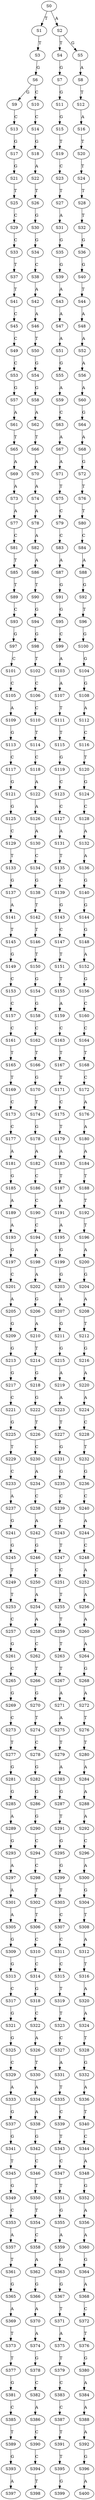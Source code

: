 strict digraph  {
	S0 -> S1 [ label = T ];
	S0 -> S2 [ label = A ];
	S1 -> S3 [ label = T ];
	S2 -> S4 [ label = T ];
	S2 -> S5 [ label = G ];
	S3 -> S6 [ label = G ];
	S4 -> S7 [ label = G ];
	S5 -> S8 [ label = A ];
	S6 -> S9 [ label = G ];
	S6 -> S10 [ label = C ];
	S7 -> S11 [ label = G ];
	S8 -> S12 [ label = T ];
	S9 -> S13 [ label = C ];
	S10 -> S14 [ label = C ];
	S11 -> S15 [ label = G ];
	S12 -> S16 [ label = A ];
	S13 -> S17 [ label = G ];
	S14 -> S18 [ label = G ];
	S15 -> S19 [ label = T ];
	S16 -> S20 [ label = T ];
	S17 -> S21 [ label = G ];
	S18 -> S22 [ label = A ];
	S19 -> S23 [ label = C ];
	S20 -> S24 [ label = T ];
	S21 -> S25 [ label = T ];
	S22 -> S26 [ label = T ];
	S23 -> S27 [ label = T ];
	S24 -> S28 [ label = T ];
	S25 -> S29 [ label = C ];
	S26 -> S30 [ label = G ];
	S27 -> S31 [ label = A ];
	S28 -> S32 [ label = T ];
	S29 -> S33 [ label = C ];
	S30 -> S34 [ label = G ];
	S31 -> S35 [ label = G ];
	S32 -> S36 [ label = G ];
	S33 -> S37 [ label = T ];
	S34 -> S38 [ label = C ];
	S35 -> S39 [ label = G ];
	S36 -> S40 [ label = G ];
	S37 -> S41 [ label = T ];
	S38 -> S42 [ label = A ];
	S39 -> S43 [ label = A ];
	S40 -> S44 [ label = T ];
	S41 -> S45 [ label = C ];
	S42 -> S46 [ label = A ];
	S43 -> S47 [ label = A ];
	S44 -> S48 [ label = A ];
	S45 -> S49 [ label = C ];
	S46 -> S50 [ label = T ];
	S47 -> S51 [ label = A ];
	S48 -> S52 [ label = A ];
	S49 -> S53 [ label = C ];
	S50 -> S54 [ label = G ];
	S51 -> S55 [ label = G ];
	S52 -> S56 [ label = A ];
	S53 -> S57 [ label = G ];
	S54 -> S58 [ label = G ];
	S55 -> S59 [ label = A ];
	S56 -> S60 [ label = A ];
	S57 -> S61 [ label = A ];
	S58 -> S62 [ label = A ];
	S59 -> S63 [ label = C ];
	S60 -> S64 [ label = G ];
	S61 -> S65 [ label = T ];
	S62 -> S66 [ label = T ];
	S63 -> S67 [ label = A ];
	S64 -> S68 [ label = A ];
	S65 -> S69 [ label = A ];
	S66 -> S70 [ label = A ];
	S67 -> S71 [ label = A ];
	S68 -> S72 [ label = G ];
	S69 -> S73 [ label = A ];
	S70 -> S74 [ label = A ];
	S71 -> S75 [ label = T ];
	S72 -> S76 [ label = T ];
	S73 -> S77 [ label = A ];
	S74 -> S78 [ label = A ];
	S75 -> S79 [ label = C ];
	S76 -> S80 [ label = T ];
	S77 -> S81 [ label = C ];
	S78 -> S82 [ label = A ];
	S79 -> S83 [ label = C ];
	S80 -> S84 [ label = C ];
	S81 -> S85 [ label = T ];
	S82 -> S86 [ label = A ];
	S83 -> S87 [ label = A ];
	S84 -> S88 [ label = A ];
	S85 -> S89 [ label = T ];
	S86 -> S90 [ label = T ];
	S87 -> S91 [ label = G ];
	S88 -> S92 [ label = G ];
	S89 -> S93 [ label = C ];
	S90 -> S94 [ label = G ];
	S91 -> S95 [ label = G ];
	S92 -> S96 [ label = T ];
	S93 -> S97 [ label = G ];
	S94 -> S98 [ label = G ];
	S95 -> S99 [ label = C ];
	S96 -> S100 [ label = G ];
	S97 -> S101 [ label = C ];
	S98 -> S102 [ label = T ];
	S99 -> S103 [ label = A ];
	S100 -> S104 [ label = G ];
	S101 -> S105 [ label = C ];
	S102 -> S106 [ label = C ];
	S103 -> S107 [ label = A ];
	S104 -> S108 [ label = G ];
	S105 -> S109 [ label = A ];
	S106 -> S110 [ label = C ];
	S107 -> S111 [ label = T ];
	S108 -> S112 [ label = A ];
	S109 -> S113 [ label = G ];
	S110 -> S114 [ label = T ];
	S111 -> S115 [ label = T ];
	S112 -> S116 [ label = C ];
	S113 -> S117 [ label = C ];
	S114 -> S118 [ label = C ];
	S115 -> S119 [ label = G ];
	S116 -> S120 [ label = T ];
	S117 -> S121 [ label = G ];
	S118 -> S122 [ label = A ];
	S119 -> S123 [ label = C ];
	S120 -> S124 [ label = G ];
	S121 -> S125 [ label = G ];
	S122 -> S126 [ label = A ];
	S123 -> S127 [ label = C ];
	S124 -> S128 [ label = C ];
	S125 -> S129 [ label = C ];
	S126 -> S130 [ label = A ];
	S127 -> S131 [ label = A ];
	S128 -> S132 [ label = A ];
	S129 -> S133 [ label = T ];
	S130 -> S134 [ label = C ];
	S131 -> S135 [ label = T ];
	S132 -> S136 [ label = A ];
	S133 -> S137 [ label = G ];
	S134 -> S138 [ label = G ];
	S135 -> S139 [ label = C ];
	S136 -> S140 [ label = G ];
	S137 -> S141 [ label = A ];
	S138 -> S142 [ label = T ];
	S139 -> S143 [ label = G ];
	S140 -> S144 [ label = G ];
	S141 -> S145 [ label = T ];
	S142 -> S146 [ label = T ];
	S143 -> S147 [ label = C ];
	S144 -> S148 [ label = G ];
	S145 -> S149 [ label = G ];
	S146 -> S150 [ label = T ];
	S147 -> S151 [ label = T ];
	S148 -> S152 [ label = A ];
	S149 -> S153 [ label = C ];
	S150 -> S154 [ label = G ];
	S151 -> S155 [ label = T ];
	S152 -> S156 [ label = G ];
	S153 -> S157 [ label = C ];
	S154 -> S158 [ label = G ];
	S155 -> S159 [ label = A ];
	S156 -> S160 [ label = C ];
	S157 -> S161 [ label = C ];
	S158 -> S162 [ label = C ];
	S159 -> S163 [ label = C ];
	S160 -> S164 [ label = C ];
	S161 -> S165 [ label = T ];
	S162 -> S166 [ label = T ];
	S163 -> S167 [ label = T ];
	S164 -> S168 [ label = T ];
	S165 -> S169 [ label = T ];
	S166 -> S170 [ label = G ];
	S167 -> S171 [ label = T ];
	S168 -> S172 [ label = C ];
	S169 -> S173 [ label = C ];
	S170 -> S174 [ label = T ];
	S171 -> S175 [ label = C ];
	S172 -> S176 [ label = A ];
	S173 -> S177 [ label = C ];
	S174 -> S178 [ label = G ];
	S175 -> S179 [ label = T ];
	S176 -> S180 [ label = A ];
	S177 -> S181 [ label = A ];
	S178 -> S182 [ label = A ];
	S179 -> S183 [ label = A ];
	S180 -> S184 [ label = A ];
	S181 -> S185 [ label = G ];
	S182 -> S186 [ label = C ];
	S183 -> S187 [ label = T ];
	S184 -> S188 [ label = T ];
	S185 -> S189 [ label = A ];
	S186 -> S190 [ label = C ];
	S187 -> S191 [ label = A ];
	S188 -> S192 [ label = T ];
	S189 -> S193 [ label = A ];
	S190 -> S194 [ label = C ];
	S191 -> S195 [ label = A ];
	S192 -> S196 [ label = T ];
	S193 -> S197 [ label = G ];
	S194 -> S198 [ label = A ];
	S195 -> S199 [ label = G ];
	S196 -> S200 [ label = A ];
	S197 -> S201 [ label = C ];
	S198 -> S202 [ label = A ];
	S199 -> S203 [ label = G ];
	S200 -> S204 [ label = G ];
	S201 -> S205 [ label = A ];
	S202 -> S206 [ label = G ];
	S203 -> S207 [ label = A ];
	S204 -> S208 [ label = A ];
	S205 -> S209 [ label = G ];
	S206 -> S210 [ label = A ];
	S207 -> S211 [ label = G ];
	S208 -> S212 [ label = T ];
	S209 -> S213 [ label = G ];
	S210 -> S214 [ label = T ];
	S211 -> S215 [ label = G ];
	S212 -> S216 [ label = G ];
	S213 -> S217 [ label = G ];
	S214 -> S218 [ label = G ];
	S215 -> S219 [ label = A ];
	S216 -> S220 [ label = A ];
	S217 -> S221 [ label = C ];
	S218 -> S222 [ label = G ];
	S219 -> S223 [ label = A ];
	S220 -> S224 [ label = A ];
	S221 -> S225 [ label = G ];
	S222 -> S226 [ label = T ];
	S223 -> S227 [ label = T ];
	S224 -> S228 [ label = C ];
	S225 -> S229 [ label = T ];
	S226 -> S230 [ label = C ];
	S227 -> S231 [ label = G ];
	S228 -> S232 [ label = T ];
	S229 -> S233 [ label = C ];
	S230 -> S234 [ label = A ];
	S231 -> S235 [ label = G ];
	S232 -> S236 [ label = G ];
	S233 -> S237 [ label = A ];
	S234 -> S238 [ label = C ];
	S235 -> S239 [ label = C ];
	S236 -> S240 [ label = C ];
	S237 -> S241 [ label = G ];
	S238 -> S242 [ label = A ];
	S239 -> S243 [ label = C ];
	S240 -> S244 [ label = A ];
	S241 -> S245 [ label = G ];
	S242 -> S246 [ label = G ];
	S243 -> S247 [ label = T ];
	S244 -> S248 [ label = C ];
	S245 -> S249 [ label = T ];
	S246 -> S250 [ label = C ];
	S247 -> S251 [ label = C ];
	S248 -> S252 [ label = A ];
	S249 -> S253 [ label = T ];
	S250 -> S254 [ label = A ];
	S251 -> S255 [ label = T ];
	S252 -> S256 [ label = A ];
	S253 -> S257 [ label = C ];
	S254 -> S258 [ label = A ];
	S255 -> S259 [ label = T ];
	S256 -> S260 [ label = A ];
	S257 -> S261 [ label = G ];
	S258 -> S262 [ label = C ];
	S259 -> S263 [ label = T ];
	S260 -> S264 [ label = A ];
	S261 -> S265 [ label = C ];
	S262 -> S266 [ label = T ];
	S263 -> S267 [ label = T ];
	S264 -> S268 [ label = G ];
	S265 -> S269 [ label = G ];
	S266 -> S270 [ label = G ];
	S267 -> S271 [ label = A ];
	S268 -> S272 [ label = A ];
	S269 -> S273 [ label = C ];
	S270 -> S274 [ label = T ];
	S271 -> S275 [ label = A ];
	S272 -> S276 [ label = T ];
	S273 -> S277 [ label = T ];
	S274 -> S278 [ label = C ];
	S275 -> S279 [ label = T ];
	S276 -> S280 [ label = T ];
	S277 -> S281 [ label = G ];
	S278 -> S282 [ label = G ];
	S279 -> S283 [ label = A ];
	S280 -> S284 [ label = A ];
	S281 -> S285 [ label = G ];
	S282 -> S286 [ label = G ];
	S283 -> S287 [ label = G ];
	S284 -> S288 [ label = A ];
	S285 -> S289 [ label = A ];
	S286 -> S290 [ label = G ];
	S287 -> S291 [ label = T ];
	S288 -> S292 [ label = A ];
	S289 -> S293 [ label = G ];
	S290 -> S294 [ label = C ];
	S291 -> S295 [ label = G ];
	S292 -> S296 [ label = C ];
	S293 -> S297 [ label = A ];
	S294 -> S298 [ label = C ];
	S295 -> S299 [ label = G ];
	S296 -> S300 [ label = A ];
	S297 -> S301 [ label = A ];
	S298 -> S302 [ label = T ];
	S299 -> S303 [ label = T ];
	S300 -> S304 [ label = G ];
	S301 -> S305 [ label = A ];
	S302 -> S306 [ label = T ];
	S303 -> S307 [ label = C ];
	S304 -> S308 [ label = T ];
	S305 -> S309 [ label = G ];
	S306 -> S310 [ label = C ];
	S307 -> S311 [ label = C ];
	S308 -> S312 [ label = A ];
	S309 -> S313 [ label = G ];
	S310 -> S314 [ label = C ];
	S311 -> S315 [ label = C ];
	S312 -> S316 [ label = T ];
	S313 -> S317 [ label = C ];
	S314 -> S318 [ label = G ];
	S315 -> S319 [ label = T ];
	S316 -> S320 [ label = A ];
	S317 -> S321 [ label = G ];
	S318 -> S322 [ label = C ];
	S319 -> S323 [ label = T ];
	S320 -> S324 [ label = A ];
	S321 -> S325 [ label = G ];
	S322 -> S326 [ label = A ];
	S323 -> S327 [ label = C ];
	S324 -> S328 [ label = T ];
	S325 -> S329 [ label = C ];
	S326 -> S330 [ label = T ];
	S327 -> S331 [ label = A ];
	S328 -> S332 [ label = G ];
	S329 -> S333 [ label = A ];
	S330 -> S334 [ label = A ];
	S331 -> S335 [ label = T ];
	S332 -> S336 [ label = A ];
	S333 -> S337 [ label = G ];
	S334 -> S338 [ label = A ];
	S335 -> S339 [ label = C ];
	S336 -> S340 [ label = T ];
	S337 -> S341 [ label = G ];
	S338 -> S342 [ label = G ];
	S339 -> S343 [ label = T ];
	S340 -> S344 [ label = C ];
	S341 -> S345 [ label = T ];
	S342 -> S346 [ label = C ];
	S343 -> S347 [ label = C ];
	S344 -> S348 [ label = A ];
	S345 -> S349 [ label = G ];
	S346 -> S350 [ label = T ];
	S347 -> S351 [ label = T ];
	S348 -> S352 [ label = G ];
	S349 -> S353 [ label = C ];
	S350 -> S354 [ label = T ];
	S351 -> S355 [ label = G ];
	S352 -> S356 [ label = A ];
	S353 -> S357 [ label = A ];
	S354 -> S358 [ label = C ];
	S355 -> S359 [ label = A ];
	S356 -> S360 [ label = A ];
	S357 -> S361 [ label = T ];
	S358 -> S362 [ label = A ];
	S359 -> S363 [ label = G ];
	S360 -> S364 [ label = G ];
	S361 -> S365 [ label = G ];
	S362 -> S366 [ label = G ];
	S363 -> S367 [ label = G ];
	S364 -> S368 [ label = A ];
	S365 -> S369 [ label = A ];
	S366 -> S370 [ label = A ];
	S367 -> S371 [ label = T ];
	S368 -> S372 [ label = C ];
	S369 -> S373 [ label = T ];
	S370 -> S374 [ label = A ];
	S371 -> S375 [ label = A ];
	S372 -> S376 [ label = T ];
	S373 -> S377 [ label = T ];
	S374 -> S378 [ label = G ];
	S375 -> S379 [ label = T ];
	S376 -> S380 [ label = G ];
	S377 -> S381 [ label = G ];
	S378 -> S382 [ label = C ];
	S379 -> S383 [ label = C ];
	S380 -> S384 [ label = A ];
	S381 -> S385 [ label = C ];
	S382 -> S386 [ label = A ];
	S383 -> S387 [ label = C ];
	S384 -> S388 [ label = A ];
	S385 -> S389 [ label = T ];
	S386 -> S390 [ label = C ];
	S387 -> S391 [ label = T ];
	S388 -> S392 [ label = A ];
	S389 -> S393 [ label = G ];
	S390 -> S394 [ label = C ];
	S391 -> S395 [ label = T ];
	S392 -> S396 [ label = G ];
	S393 -> S397 [ label = A ];
	S394 -> S398 [ label = T ];
	S395 -> S399 [ label = G ];
	S396 -> S400 [ label = A ];
}
